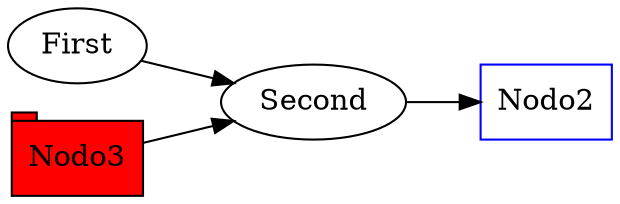 digraph ejemplo1
{
    rankdir =LR
    Nodo0[label="First"];
    Nodo1[label="Second"];
    Nodo2[shape=box, color=blue];
    Nodo3[shape=tab,style=filled,fillcolor=red];

    Nodo0 -> Nodo1;
    Nodo1 -> Nodo2;
    Nodo3 -> Nodo1;
}